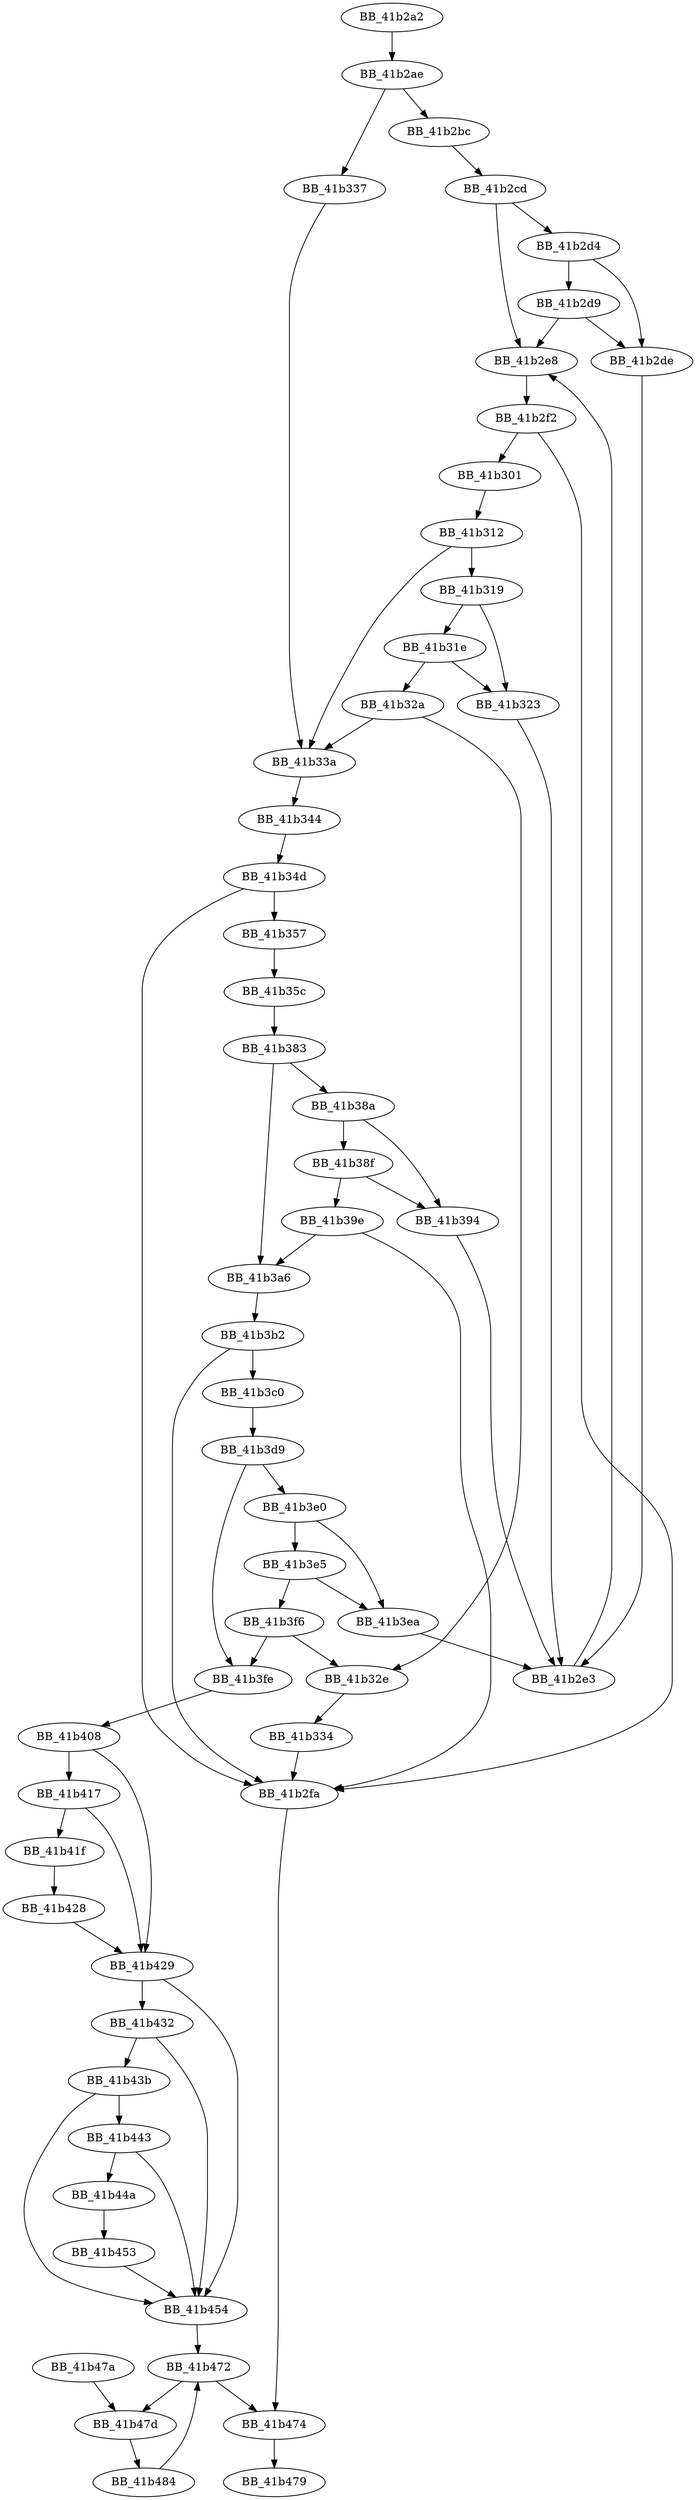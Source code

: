 DiGraph _setlocale{
BB_41b2a2->BB_41b2ae
BB_41b2ae->BB_41b2bc
BB_41b2ae->BB_41b337
BB_41b2bc->BB_41b2cd
BB_41b2cd->BB_41b2d4
BB_41b2cd->BB_41b2e8
BB_41b2d4->BB_41b2d9
BB_41b2d4->BB_41b2de
BB_41b2d9->BB_41b2de
BB_41b2d9->BB_41b2e8
BB_41b2de->BB_41b2e3
BB_41b2e3->BB_41b2e8
BB_41b2e8->BB_41b2f2
BB_41b2f2->BB_41b2fa
BB_41b2f2->BB_41b301
BB_41b2fa->BB_41b474
BB_41b301->BB_41b312
BB_41b312->BB_41b319
BB_41b312->BB_41b33a
BB_41b319->BB_41b31e
BB_41b319->BB_41b323
BB_41b31e->BB_41b323
BB_41b31e->BB_41b32a
BB_41b323->BB_41b2e3
BB_41b32a->BB_41b32e
BB_41b32a->BB_41b33a
BB_41b32e->BB_41b334
BB_41b334->BB_41b2fa
BB_41b337->BB_41b33a
BB_41b33a->BB_41b344
BB_41b344->BB_41b34d
BB_41b34d->BB_41b2fa
BB_41b34d->BB_41b357
BB_41b357->BB_41b35c
BB_41b35c->BB_41b383
BB_41b383->BB_41b38a
BB_41b383->BB_41b3a6
BB_41b38a->BB_41b38f
BB_41b38a->BB_41b394
BB_41b38f->BB_41b394
BB_41b38f->BB_41b39e
BB_41b394->BB_41b2e3
BB_41b39e->BB_41b2fa
BB_41b39e->BB_41b3a6
BB_41b3a6->BB_41b3b2
BB_41b3b2->BB_41b2fa
BB_41b3b2->BB_41b3c0
BB_41b3c0->BB_41b3d9
BB_41b3d9->BB_41b3e0
BB_41b3d9->BB_41b3fe
BB_41b3e0->BB_41b3e5
BB_41b3e0->BB_41b3ea
BB_41b3e5->BB_41b3ea
BB_41b3e5->BB_41b3f6
BB_41b3ea->BB_41b2e3
BB_41b3f6->BB_41b32e
BB_41b3f6->BB_41b3fe
BB_41b3fe->BB_41b408
BB_41b408->BB_41b417
BB_41b408->BB_41b429
BB_41b417->BB_41b41f
BB_41b417->BB_41b429
BB_41b41f->BB_41b428
BB_41b428->BB_41b429
BB_41b429->BB_41b432
BB_41b429->BB_41b454
BB_41b432->BB_41b43b
BB_41b432->BB_41b454
BB_41b43b->BB_41b443
BB_41b43b->BB_41b454
BB_41b443->BB_41b44a
BB_41b443->BB_41b454
BB_41b44a->BB_41b453
BB_41b453->BB_41b454
BB_41b454->BB_41b472
BB_41b472->BB_41b474
BB_41b472->BB_41b47d
BB_41b474->BB_41b479
BB_41b47a->BB_41b47d
BB_41b47d->BB_41b484
BB_41b484->BB_41b472
}
